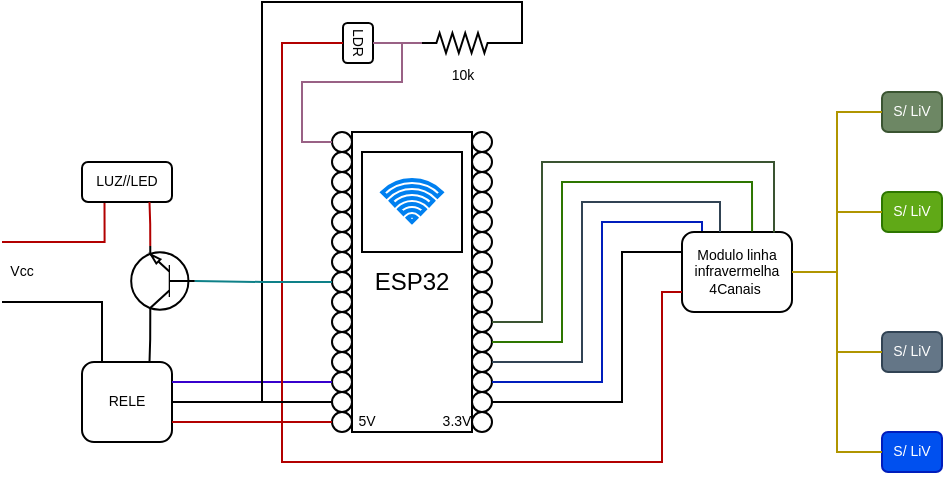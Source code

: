 <mxfile>
    <diagram id="98u5nMT8LGtWf2Vf1vcR" name="Page-1">
        <mxGraphModel dx="1775" dy="1528" grid="1" gridSize="10" guides="1" tooltips="1" connect="1" arrows="1" fold="1" page="1" pageScale="1" pageWidth="850" pageHeight="1100" math="0" shadow="0">
            <root>
                <mxCell id="0"/>
                <mxCell id="1" parent="0"/>
                <mxCell id="163" value="" style="group" vertex="1" connectable="0" parent="1">
                    <mxGeometry x="80" y="80" width="470" height="237.5" as="geometry"/>
                </mxCell>
                <mxCell id="75" value="" style="group;rotation=90;" vertex="1" connectable="0" parent="163">
                    <mxGeometry x="130" y="100" width="150" height="125" as="geometry"/>
                </mxCell>
                <mxCell id="11" value="ESP32" style="rounded=0;whiteSpace=wrap;html=1;rotation=90;horizontal=0;" vertex="1" parent="75">
                    <mxGeometry y="10" width="150" height="60" as="geometry"/>
                </mxCell>
                <mxCell id="14" value="" style="ellipse;whiteSpace=wrap;html=1;aspect=fixed;rotation=90;" vertex="1" parent="75">
                    <mxGeometry x="105" y="105" width="10" height="10" as="geometry"/>
                </mxCell>
                <mxCell id="15" value="" style="ellipse;whiteSpace=wrap;html=1;aspect=fixed;rotation=90;" vertex="1" parent="75">
                    <mxGeometry x="105" y="95" width="10" height="10" as="geometry"/>
                </mxCell>
                <mxCell id="16" value="" style="ellipse;whiteSpace=wrap;html=1;aspect=fixed;rotation=90;" vertex="1" parent="75">
                    <mxGeometry x="105" y="85" width="10" height="10" as="geometry"/>
                </mxCell>
                <mxCell id="17" value="" style="ellipse;whiteSpace=wrap;html=1;aspect=fixed;rotation=90;" vertex="1" parent="75">
                    <mxGeometry x="105" y="75" width="10" height="10" as="geometry"/>
                </mxCell>
                <mxCell id="18" value="" style="ellipse;whiteSpace=wrap;html=1;aspect=fixed;rotation=90;" vertex="1" parent="75">
                    <mxGeometry x="105" y="65" width="10" height="10" as="geometry"/>
                </mxCell>
                <mxCell id="19" value="" style="ellipse;whiteSpace=wrap;html=1;aspect=fixed;rotation=90;" vertex="1" parent="75">
                    <mxGeometry x="105" y="55" width="10" height="10" as="geometry"/>
                </mxCell>
                <mxCell id="20" value="" style="ellipse;whiteSpace=wrap;html=1;aspect=fixed;rotation=90;" vertex="1" parent="75">
                    <mxGeometry x="105" y="45" width="10" height="10" as="geometry"/>
                </mxCell>
                <mxCell id="21" value="" style="ellipse;whiteSpace=wrap;html=1;aspect=fixed;rotation=90;" vertex="1" parent="75">
                    <mxGeometry x="105" y="35" width="10" height="10" as="geometry"/>
                </mxCell>
                <mxCell id="22" value="" style="ellipse;whiteSpace=wrap;html=1;aspect=fixed;rotation=90;" vertex="1" parent="75">
                    <mxGeometry x="105" y="25" width="10" height="10" as="geometry"/>
                </mxCell>
                <mxCell id="23" value="" style="ellipse;whiteSpace=wrap;html=1;aspect=fixed;rotation=90;" vertex="1" parent="75">
                    <mxGeometry x="105" y="15" width="10" height="10" as="geometry"/>
                </mxCell>
                <mxCell id="24" value="" style="ellipse;whiteSpace=wrap;html=1;aspect=fixed;rotation=90;" vertex="1" parent="75">
                    <mxGeometry x="105" y="5" width="10" height="10" as="geometry"/>
                </mxCell>
                <mxCell id="25" value="" style="ellipse;whiteSpace=wrap;html=1;aspect=fixed;rotation=90;" vertex="1" parent="75">
                    <mxGeometry x="105" y="-5" width="10" height="10" as="geometry"/>
                </mxCell>
                <mxCell id="26" value="" style="ellipse;whiteSpace=wrap;html=1;aspect=fixed;rotation=90;" vertex="1" parent="75">
                    <mxGeometry x="105" y="-15" width="10" height="10" as="geometry"/>
                </mxCell>
                <mxCell id="27" value="" style="ellipse;whiteSpace=wrap;html=1;aspect=fixed;rotation=90;" vertex="1" parent="75">
                    <mxGeometry x="105" y="-25" width="10" height="10" as="geometry"/>
                </mxCell>
                <mxCell id="28" value="" style="ellipse;whiteSpace=wrap;html=1;aspect=fixed;rotation=90;" vertex="1" parent="75">
                    <mxGeometry x="105" y="-35" width="10" height="10" as="geometry"/>
                </mxCell>
                <mxCell id="29" value="" style="ellipse;whiteSpace=wrap;html=1;aspect=fixed;rotation=90;" vertex="1" parent="75">
                    <mxGeometry x="35" y="105" width="10" height="10" as="geometry"/>
                </mxCell>
                <mxCell id="30" value="" style="ellipse;whiteSpace=wrap;html=1;aspect=fixed;rotation=90;" vertex="1" parent="75">
                    <mxGeometry x="35" y="95" width="10" height="10" as="geometry"/>
                </mxCell>
                <mxCell id="31" value="" style="ellipse;whiteSpace=wrap;html=1;aspect=fixed;rotation=90;" vertex="1" parent="75">
                    <mxGeometry x="35" y="85" width="10" height="10" as="geometry"/>
                </mxCell>
                <mxCell id="32" value="" style="ellipse;whiteSpace=wrap;html=1;aspect=fixed;rotation=90;" vertex="1" parent="75">
                    <mxGeometry x="35" y="75" width="10" height="10" as="geometry"/>
                </mxCell>
                <mxCell id="33" value="" style="ellipse;whiteSpace=wrap;html=1;aspect=fixed;rotation=90;" vertex="1" parent="75">
                    <mxGeometry x="35" y="65" width="10" height="10" as="geometry"/>
                </mxCell>
                <mxCell id="35" value="" style="ellipse;whiteSpace=wrap;html=1;aspect=fixed;rotation=90;" vertex="1" parent="75">
                    <mxGeometry x="35" y="55" width="10" height="10" as="geometry"/>
                </mxCell>
                <mxCell id="36" value="" style="ellipse;whiteSpace=wrap;html=1;aspect=fixed;rotation=90;" vertex="1" parent="75">
                    <mxGeometry x="35" y="45" width="10" height="10" as="geometry"/>
                </mxCell>
                <mxCell id="37" value="" style="ellipse;whiteSpace=wrap;html=1;aspect=fixed;rotation=90;" vertex="1" parent="75">
                    <mxGeometry x="35" y="35" width="10" height="10" as="geometry"/>
                </mxCell>
                <mxCell id="38" value="" style="ellipse;whiteSpace=wrap;html=1;aspect=fixed;rotation=90;" vertex="1" parent="75">
                    <mxGeometry x="35" y="25" width="10" height="10" as="geometry"/>
                </mxCell>
                <mxCell id="39" value="" style="ellipse;whiteSpace=wrap;html=1;aspect=fixed;rotation=90;" vertex="1" parent="75">
                    <mxGeometry x="35" y="15" width="10" height="10" as="geometry"/>
                </mxCell>
                <mxCell id="40" value="" style="ellipse;whiteSpace=wrap;html=1;aspect=fixed;rotation=90;" vertex="1" parent="75">
                    <mxGeometry x="35" y="5" width="10" height="10" as="geometry"/>
                </mxCell>
                <mxCell id="41" value="" style="ellipse;whiteSpace=wrap;html=1;aspect=fixed;rotation=90;" vertex="1" parent="75">
                    <mxGeometry x="35" y="-5" width="10" height="10" as="geometry"/>
                </mxCell>
                <mxCell id="42" value="" style="ellipse;whiteSpace=wrap;html=1;aspect=fixed;rotation=90;" vertex="1" parent="75">
                    <mxGeometry x="35" y="-15" width="10" height="10" as="geometry"/>
                </mxCell>
                <mxCell id="43" value="" style="ellipse;whiteSpace=wrap;html=1;aspect=fixed;rotation=90;" vertex="1" parent="75">
                    <mxGeometry x="35" y="-25" width="10" height="10" as="geometry"/>
                </mxCell>
                <mxCell id="44" value="" style="ellipse;whiteSpace=wrap;html=1;aspect=fixed;rotation=90;" vertex="1" parent="75">
                    <mxGeometry x="35" y="-35" width="10" height="10" as="geometry"/>
                </mxCell>
                <mxCell id="76" value="3.3V" style="text;html=1;strokeColor=none;fillColor=none;align=center;verticalAlign=middle;whiteSpace=wrap;rounded=0;fontSize=7;" vertex="1" parent="75">
                    <mxGeometry x="90" y="107.5" width="15" height="5" as="geometry"/>
                </mxCell>
                <mxCell id="110" value="5V" style="text;html=1;strokeColor=none;fillColor=none;align=center;verticalAlign=middle;whiteSpace=wrap;rounded=0;fontSize=7;" vertex="1" parent="75">
                    <mxGeometry x="45" y="106.25" width="15" height="7.5" as="geometry"/>
                </mxCell>
                <mxCell id="161" value="" style="whiteSpace=wrap;html=1;aspect=fixed;fontSize=7;" vertex="1" parent="75">
                    <mxGeometry x="50" y="-25" width="50" height="50" as="geometry"/>
                </mxCell>
                <mxCell id="162" value="" style="html=1;verticalLabelPosition=bottom;align=center;labelBackgroundColor=#ffffff;verticalAlign=top;strokeWidth=2;strokeColor=#0080F0;shadow=0;dashed=0;shape=mxgraph.ios7.icons.wifi;pointerEvents=1;fontSize=7;" vertex="1" parent="75">
                    <mxGeometry x="60.15" y="-11" width="29.7" height="21" as="geometry"/>
                </mxCell>
                <mxCell id="142" style="edgeStyle=orthogonalEdgeStyle;rounded=0;html=1;exitX=0.25;exitY=1;exitDx=0;exitDy=0;fontSize=7;endArrow=none;endFill=0;fillColor=#e51400;strokeColor=#B20000;" edge="1" parent="163" source="112">
                    <mxGeometry relative="1" as="geometry">
                        <mxPoint y="120.0" as="targetPoint"/>
                        <Array as="points">
                            <mxPoint x="51" y="120"/>
                        </Array>
                    </mxGeometry>
                </mxCell>
                <mxCell id="112" value="&amp;nbsp;LUZ//LED&amp;nbsp;" style="rounded=1;whiteSpace=wrap;html=1;fontSize=7;" vertex="1" parent="163">
                    <mxGeometry x="40" y="80" width="45" height="20" as="geometry"/>
                </mxCell>
                <mxCell id="133" style="edgeStyle=orthogonalEdgeStyle;rounded=0;html=1;entryX=0.5;entryY=0;entryDx=0;entryDy=0;fontSize=7;endArrow=none;endFill=0;exitX=0.151;exitY=0.003;exitDx=0;exitDy=0;exitPerimeter=0;fillColor=#0050ef;strokeColor=#001DBC;" edge="1" parent="163" source="113" target="16">
                    <mxGeometry relative="1" as="geometry">
                        <Array as="points">
                            <mxPoint x="350" y="115"/>
                            <mxPoint x="350" y="110"/>
                            <mxPoint x="300" y="110"/>
                            <mxPoint x="300" y="190"/>
                        </Array>
                    </mxGeometry>
                </mxCell>
                <mxCell id="113" value="Modulo linha infravermelha 4Canais&amp;nbsp;" style="rounded=1;whiteSpace=wrap;html=1;fontSize=7;" vertex="1" parent="163">
                    <mxGeometry x="340" y="115" width="55" height="40" as="geometry"/>
                </mxCell>
                <mxCell id="115" value="S/ LiV" style="rounded=1;whiteSpace=wrap;html=1;fontSize=7;fillColor=#6d8764;fontColor=#ffffff;strokeColor=#3A5431;" vertex="1" parent="163">
                    <mxGeometry x="440" y="45" width="30" height="20" as="geometry"/>
                </mxCell>
                <mxCell id="116" value="S/ LiV" style="rounded=1;whiteSpace=wrap;html=1;fontSize=7;fillColor=#60a917;fontColor=#ffffff;strokeColor=#2D7600;" vertex="1" parent="163">
                    <mxGeometry x="440" y="95" width="30" height="20" as="geometry"/>
                </mxCell>
                <mxCell id="117" value="S/ LiV" style="rounded=1;whiteSpace=wrap;html=1;fontSize=7;fillColor=#647687;fontColor=#ffffff;strokeColor=#314354;" vertex="1" parent="163">
                    <mxGeometry x="440" y="165" width="30" height="20" as="geometry"/>
                </mxCell>
                <mxCell id="118" value="S/ LiV" style="rounded=1;whiteSpace=wrap;html=1;fontSize=7;fillColor=#0050ef;fontColor=#ffffff;strokeColor=#001DBC;" vertex="1" parent="163">
                    <mxGeometry x="440" y="215" width="30" height="20" as="geometry"/>
                </mxCell>
                <mxCell id="123" style="edgeStyle=orthogonalEdgeStyle;rounded=0;html=1;entryX=0;entryY=0.75;entryDx=0;entryDy=0;fontSize=7;endArrow=none;endFill=0;fillColor=#e51400;strokeColor=#B20000;" edge="1" parent="163" source="29" target="113">
                    <mxGeometry relative="1" as="geometry">
                        <Array as="points">
                            <mxPoint x="140" y="210"/>
                            <mxPoint x="140" y="230"/>
                            <mxPoint x="330" y="230"/>
                            <mxPoint x="330" y="145"/>
                        </Array>
                    </mxGeometry>
                </mxCell>
                <mxCell id="119" style="edgeStyle=orthogonalEdgeStyle;html=1;entryX=0;entryY=0.5;entryDx=0;entryDy=0;fontSize=7;rounded=0;endArrow=none;endFill=0;fillColor=#e3c800;strokeColor=#B09500;" edge="1" parent="163" source="113" target="115">
                    <mxGeometry relative="1" as="geometry"/>
                </mxCell>
                <mxCell id="124" style="edgeStyle=orthogonalEdgeStyle;rounded=0;html=1;entryX=0;entryY=0.25;entryDx=0;entryDy=0;fontSize=7;endArrow=none;endFill=0;" edge="1" parent="163" source="15" target="113">
                    <mxGeometry relative="1" as="geometry">
                        <Array as="points">
                            <mxPoint x="310" y="200"/>
                            <mxPoint x="310" y="125"/>
                        </Array>
                    </mxGeometry>
                </mxCell>
                <mxCell id="120" style="edgeStyle=orthogonalEdgeStyle;rounded=0;html=1;entryX=0;entryY=0.5;entryDx=0;entryDy=0;fontSize=7;endArrow=none;endFill=0;fillColor=#e3c800;strokeColor=#B09500;" edge="1" parent="163" source="113" target="116">
                    <mxGeometry relative="1" as="geometry"/>
                </mxCell>
                <mxCell id="134" style="edgeStyle=orthogonalEdgeStyle;rounded=0;html=1;fontSize=7;endArrow=none;endFill=0;fillColor=#647687;strokeColor=#314354;" edge="1" parent="163" source="17" target="113">
                    <mxGeometry relative="1" as="geometry">
                        <Array as="points">
                            <mxPoint x="290" y="180"/>
                            <mxPoint x="290" y="100"/>
                            <mxPoint x="359" y="100"/>
                        </Array>
                    </mxGeometry>
                </mxCell>
                <mxCell id="121" style="edgeStyle=orthogonalEdgeStyle;rounded=0;html=1;entryX=0;entryY=0.5;entryDx=0;entryDy=0;fontSize=7;endArrow=none;endFill=0;fillColor=#e3c800;strokeColor=#B09500;" edge="1" parent="163" source="113" target="117">
                    <mxGeometry relative="1" as="geometry"/>
                </mxCell>
                <mxCell id="135" style="edgeStyle=orthogonalEdgeStyle;rounded=0;html=1;fontSize=7;endArrow=none;endFill=0;entryX=0.637;entryY=-0.006;entryDx=0;entryDy=0;entryPerimeter=0;fillColor=#60a917;strokeColor=#2D7600;" edge="1" parent="163" source="18" target="113">
                    <mxGeometry relative="1" as="geometry">
                        <mxPoint x="370" y="80" as="targetPoint"/>
                        <Array as="points">
                            <mxPoint x="280" y="170"/>
                            <mxPoint x="280" y="90"/>
                            <mxPoint x="375" y="90"/>
                        </Array>
                    </mxGeometry>
                </mxCell>
                <mxCell id="122" style="edgeStyle=orthogonalEdgeStyle;rounded=0;html=1;entryX=0;entryY=0.5;entryDx=0;entryDy=0;fontSize=7;endArrow=none;endFill=0;fillColor=#e3c800;strokeColor=#B09500;" edge="1" parent="163" source="113" target="118">
                    <mxGeometry relative="1" as="geometry"/>
                </mxCell>
                <mxCell id="136" style="edgeStyle=orthogonalEdgeStyle;rounded=0;html=1;entryX=0.841;entryY=0.008;entryDx=0;entryDy=0;fontSize=7;endArrow=none;endFill=0;entryPerimeter=0;fillColor=#6d8764;strokeColor=#3A5431;" edge="1" parent="163" source="19" target="113">
                    <mxGeometry relative="1" as="geometry">
                        <Array as="points">
                            <mxPoint x="270" y="160"/>
                            <mxPoint x="270" y="80"/>
                            <mxPoint x="386" y="80"/>
                            <mxPoint x="386" y="115"/>
                        </Array>
                    </mxGeometry>
                </mxCell>
                <mxCell id="141" style="edgeStyle=orthogonalEdgeStyle;rounded=0;html=1;entryX=0.75;entryY=1;entryDx=0;entryDy=0;fontSize=7;endArrow=none;endFill=0;exitX=0.7;exitY=1;exitDx=0;exitDy=0;fillColor=#e51400;strokeColor=#B20000;exitPerimeter=0;" edge="1" parent="163" source="145" target="112">
                    <mxGeometry relative="1" as="geometry"/>
                </mxCell>
                <mxCell id="137" value="RELE" style="rounded=1;whiteSpace=wrap;html=1;fontSize=7;" vertex="1" parent="163">
                    <mxGeometry x="40" y="180" width="45" height="40" as="geometry"/>
                </mxCell>
                <mxCell id="138" style="edgeStyle=orthogonalEdgeStyle;rounded=0;html=1;entryX=1;entryY=0.75;entryDx=0;entryDy=0;fontSize=7;endArrow=none;endFill=0;fillColor=#e51400;strokeColor=#B20000;" edge="1" parent="163" source="29" target="137">
                    <mxGeometry relative="1" as="geometry"/>
                </mxCell>
                <mxCell id="139" style="edgeStyle=orthogonalEdgeStyle;rounded=0;html=1;fontSize=7;endArrow=none;endFill=0;" edge="1" parent="163" source="30" target="137">
                    <mxGeometry relative="1" as="geometry"/>
                </mxCell>
                <mxCell id="140" style="edgeStyle=orthogonalEdgeStyle;rounded=0;html=1;entryX=1;entryY=0.25;entryDx=0;entryDy=0;fontSize=7;endArrow=none;endFill=0;fillColor=#6a00ff;strokeColor=#3700CC;" edge="1" parent="163" source="31" target="137">
                    <mxGeometry relative="1" as="geometry"/>
                </mxCell>
                <mxCell id="144" value="Vcc" style="text;html=1;strokeColor=none;fillColor=none;align=center;verticalAlign=middle;whiteSpace=wrap;rounded=0;fontSize=7;" vertex="1" parent="163">
                    <mxGeometry y="120" width="20" height="30" as="geometry"/>
                </mxCell>
                <mxCell id="143" style="edgeStyle=orthogonalEdgeStyle;rounded=0;html=1;fontSize=7;endArrow=none;endFill=0;entryX=0;entryY=1;entryDx=0;entryDy=0;" edge="1" parent="163" source="137" target="144">
                    <mxGeometry relative="1" as="geometry">
                        <mxPoint x="30" y="150" as="targetPoint"/>
                        <Array as="points">
                            <mxPoint x="50" y="150"/>
                        </Array>
                    </mxGeometry>
                </mxCell>
                <mxCell id="146" style="edgeStyle=orthogonalEdgeStyle;rounded=0;html=1;exitX=0.7;exitY=0;exitDx=0;exitDy=0;exitPerimeter=0;entryX=0.75;entryY=0;entryDx=0;entryDy=0;fontSize=7;endArrow=none;endFill=0;" edge="1" parent="163" source="145" target="137">
                    <mxGeometry relative="1" as="geometry"/>
                </mxCell>
                <mxCell id="145" value="" style="verticalLabelPosition=bottom;shadow=0;dashed=0;align=center;html=1;verticalAlign=top;shape=mxgraph.electrical.transistors.npn_transistor_1;fontSize=7;rotation=-180;" vertex="1" parent="163">
                    <mxGeometry x="53" y="122" width="55" height="35" as="geometry"/>
                </mxCell>
                <mxCell id="154" value="" style="group;rotation=90;" vertex="1" connectable="0" parent="163">
                    <mxGeometry x="200" y="-20" width="20" height="80" as="geometry"/>
                </mxCell>
                <mxCell id="148" value="LDR" style="rounded=1;whiteSpace=wrap;html=1;fontSize=7;rotation=90;" vertex="1" parent="154">
                    <mxGeometry x="-32" y="33" width="20" height="15" as="geometry"/>
                </mxCell>
                <mxCell id="151" value="10k" style="pointerEvents=1;verticalLabelPosition=bottom;shadow=0;dashed=0;align=center;html=1;verticalAlign=top;shape=mxgraph.electrical.resistors.resistor_2;fontSize=7;rotation=0;" vertex="1" parent="154">
                    <mxGeometry x="10" y="35.5" width="40" height="10" as="geometry"/>
                </mxCell>
                <mxCell id="153" style="edgeStyle=orthogonalEdgeStyle;rounded=0;html=1;entryX=0;entryY=0.5;entryDx=0;entryDy=0;entryPerimeter=0;fontSize=7;endArrow=none;endFill=0;fillColor=#e6d0de;strokeColor=#996185;gradientColor=#d5739d;" edge="1" parent="154" source="148" target="151">
                    <mxGeometry relative="1" as="geometry"/>
                </mxCell>
                <mxCell id="155" style="edgeStyle=orthogonalEdgeStyle;rounded=0;html=1;entryX=0.5;entryY=1;entryDx=0;entryDy=0;fontSize=7;endArrow=none;endFill=0;fillColor=#e51400;strokeColor=#B20000;" edge="1" parent="163" source="29" target="148">
                    <mxGeometry relative="1" as="geometry">
                        <Array as="points">
                            <mxPoint x="140" y="210"/>
                            <mxPoint x="140" y="21"/>
                        </Array>
                    </mxGeometry>
                </mxCell>
                <mxCell id="158" style="edgeStyle=orthogonalEdgeStyle;rounded=0;html=1;entryX=0.5;entryY=1;entryDx=0;entryDy=0;fontSize=7;endArrow=none;endFill=0;" edge="1" parent="163" source="151" target="30">
                    <mxGeometry relative="1" as="geometry">
                        <Array as="points">
                            <mxPoint x="260" y="20"/>
                            <mxPoint x="260"/>
                            <mxPoint x="130"/>
                            <mxPoint x="130" y="200"/>
                        </Array>
                    </mxGeometry>
                </mxCell>
                <mxCell id="159" style="edgeStyle=orthogonalEdgeStyle;rounded=0;html=1;fontSize=7;endArrow=none;endFill=0;fillColor=#e6d0de;strokeColor=#996185;gradientColor=#d5739d;" edge="1" parent="163" source="44">
                    <mxGeometry relative="1" as="geometry">
                        <mxPoint x="200" y="20" as="targetPoint"/>
                        <Array as="points">
                            <mxPoint x="150" y="70"/>
                            <mxPoint x="150" y="40"/>
                            <mxPoint x="200" y="40"/>
                        </Array>
                    </mxGeometry>
                </mxCell>
                <mxCell id="160" style="edgeStyle=orthogonalEdgeStyle;rounded=0;html=1;entryX=0;entryY=0.5;entryDx=0;entryDy=0;entryPerimeter=0;fontSize=7;endArrow=none;endFill=0;fillColor=#b0e3e6;strokeColor=#0e8088;" edge="1" parent="163" source="37" target="145">
                    <mxGeometry relative="1" as="geometry"/>
                </mxCell>
            </root>
        </mxGraphModel>
    </diagram>
</mxfile>